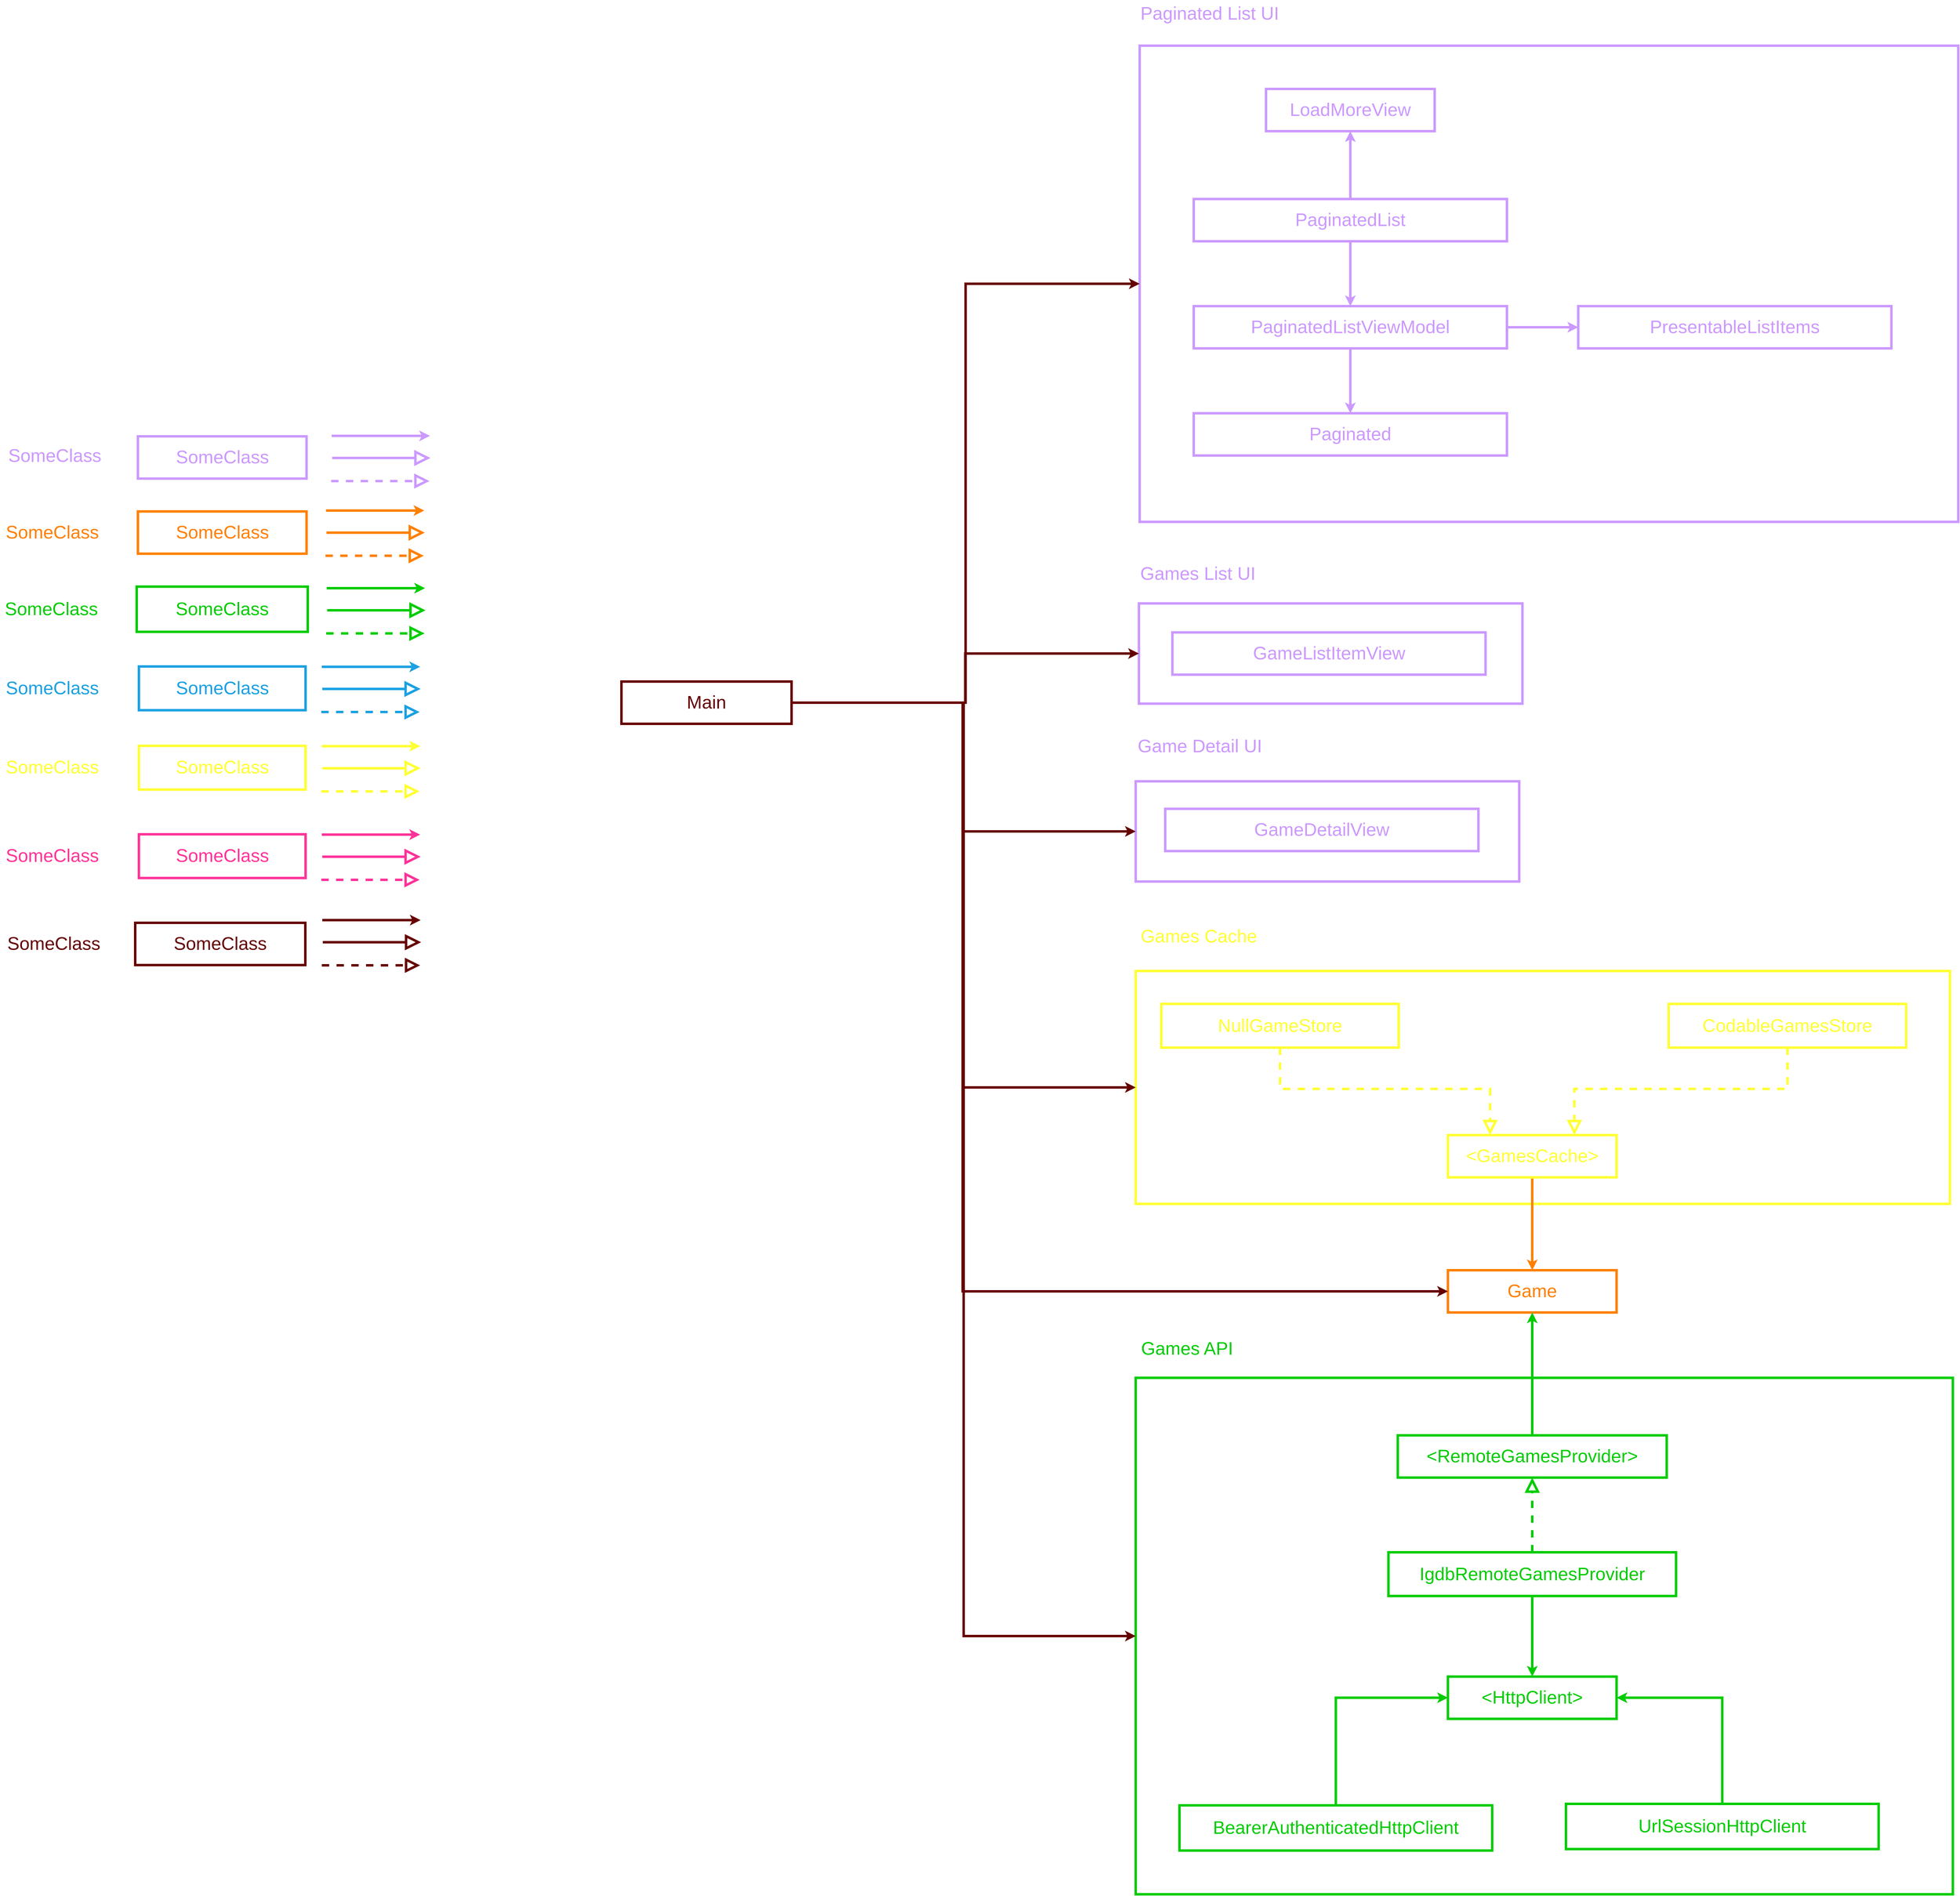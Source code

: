<mxfile version="24.7.17">
  <diagram name="Page-1" id="X3og-asE43kT5YsG8Jkc">
    <mxGraphModel dx="8285" dy="-1290" grid="0" gridSize="10" guides="1" tooltips="1" connect="1" arrows="1" fold="1" page="0" pageScale="1" pageWidth="827" pageHeight="1169" math="0" shadow="0">
      <root>
        <mxCell id="0" />
        <mxCell id="1" parent="0" />
        <mxCell id="KV3NmUAngy8o2BTdmjp3-123" value="&lt;p&gt;&lt;br&gt;&lt;/p&gt;" style="rounded=0;whiteSpace=wrap;html=1;strokeWidth=5;fontSize=37;fontColor=#00CC00;fillColor=none;strokeColor=#00CC00;align=center;verticalAlign=middle;fontFamily=Helvetica;labelBackgroundColor=none;" vertex="1" parent="1">
          <mxGeometry x="-1698" y="6642" width="1662" height="1051" as="geometry" />
        </mxCell>
        <mxCell id="KV3NmUAngy8o2BTdmjp3-120" value="" style="rounded=0;whiteSpace=wrap;html=1;strokeWidth=5;fontSize=37;fillColor=none;strokeColor=#FFFF33;fontColor=#FFFF33;" vertex="1" parent="1">
          <mxGeometry x="-1698" y="5814" width="1656" height="474" as="geometry" />
        </mxCell>
        <mxCell id="KV3NmUAngy8o2BTdmjp3-112" value="" style="rounded=0;whiteSpace=wrap;html=1;strokeWidth=5;fontSize=37;fontColor=#CC99FF;fillColor=none;strokeColor=#CC99FF;align=center;verticalAlign=middle;fontFamily=Helvetica;labelBackgroundColor=none;" vertex="1" parent="1">
          <mxGeometry x="-1690" y="3931" width="1665" height="969" as="geometry" />
        </mxCell>
        <mxCell id="KV3NmUAngy8o2BTdmjp3-113" value="" style="rounded=0;whiteSpace=wrap;html=1;strokeWidth=5;fontSize=37;fontColor=#CC99FF;fillColor=none;strokeColor=#CC99FF;align=center;verticalAlign=middle;fontFamily=Helvetica;labelBackgroundColor=none;" vertex="1" parent="1">
          <mxGeometry x="-1698" y="5428" width="780" height="204" as="geometry" />
        </mxCell>
        <mxCell id="KV3NmUAngy8o2BTdmjp3-114" value="" style="rounded=0;whiteSpace=wrap;html=1;strokeWidth=5;fontSize=37;fontColor=#CC99FF;fillColor=none;strokeColor=#CC99FF;align=center;verticalAlign=middle;fontFamily=Helvetica;labelBackgroundColor=none;" vertex="1" parent="1">
          <mxGeometry x="-1691.5" y="5066" width="780" height="204" as="geometry" />
        </mxCell>
        <mxCell id="JtYDWJb6QTkTJbxfIMOF-1" value="SomeClass" style="rounded=0;whiteSpace=wrap;html=1;strokeWidth=5;fontSize=37;fontColor=#1BA1E2;fillColor=none;strokeColor=#1BA1E2;" parent="1" vertex="1">
          <mxGeometry x="-3725.5" y="5194.33" width="339" height="89" as="geometry" />
        </mxCell>
        <mxCell id="JtYDWJb6QTkTJbxfIMOF-2" value="&lt;p&gt;SomeClass&lt;/p&gt;" style="rounded=0;whiteSpace=wrap;html=1;strokeWidth=5;fontSize=37;fontColor=#FF8000;fillColor=none;strokeColor=#FF8000;" parent="1" vertex="1">
          <mxGeometry x="-3727.5" y="4878.83" width="343" height="86" as="geometry" />
        </mxCell>
        <mxCell id="JtYDWJb6QTkTJbxfIMOF-3" value="SomeClass" style="rounded=0;whiteSpace=wrap;html=1;strokeWidth=5;fontSize=37;fontColor=#00CC00;labelBackgroundColor=none;fillColor=none;strokeColor=#00CC00;" parent="1" vertex="1">
          <mxGeometry x="-3730.0" y="5031.83" width="348" height="92" as="geometry" />
        </mxCell>
        <mxCell id="JtYDWJb6QTkTJbxfIMOF-4" style="edgeStyle=orthogonalEdgeStyle;rounded=0;html=1;jettySize=auto;orthogonalLoop=1;strokeColor=#CC99FF;strokeWidth=5;fontSize=37;fontColor=#1BA1E2;endArrow=block;endFill=0;endSize=20;" parent="1" edge="1">
          <mxGeometry relative="1" as="geometry">
            <mxPoint x="-3332.5" y="4770.0" as="sourcePoint" />
            <mxPoint x="-3132.5" y="4770.0" as="targetPoint" />
            <Array as="points" />
          </mxGeometry>
        </mxCell>
        <mxCell id="JtYDWJb6QTkTJbxfIMOF-5" style="edgeStyle=orthogonalEdgeStyle;rounded=0;html=1;jettySize=auto;orthogonalLoop=1;strokeWidth=5;fontSize=37;fontColor=#FF8000;endArrow=block;endFill=0;endSize=18;dashed=1;strokeColor=#CC99FF;" parent="1" edge="1">
          <mxGeometry relative="1" as="geometry">
            <mxPoint x="-3334.5" y="4817.0" as="sourcePoint" />
            <mxPoint x="-3134.5" y="4817.0" as="targetPoint" />
            <Array as="points" />
          </mxGeometry>
        </mxCell>
        <mxCell id="JtYDWJb6QTkTJbxfIMOF-6" style="edgeStyle=orthogonalEdgeStyle;rounded=0;html=1;jettySize=auto;orthogonalLoop=1;strokeWidth=5;fontSize=37;endArrow=classic;fontColor=#CC99FF;strokeColor=#CC99FF;" parent="1" edge="1">
          <mxGeometry relative="1" as="geometry">
            <mxPoint x="-3333.5" y="4725.0" as="sourcePoint" />
            <mxPoint x="-3133.5" y="4725.0" as="targetPoint" />
            <Array as="points" />
          </mxGeometry>
        </mxCell>
        <mxCell id="JtYDWJb6QTkTJbxfIMOF-7" style="edgeStyle=orthogonalEdgeStyle;rounded=0;html=1;jettySize=auto;orthogonalLoop=1;strokeWidth=5;fontSize=37;fontColor=#1BA1E2;endArrow=block;endFill=0;endSize=20;strokeColor=#FF8000;" parent="1" edge="1">
          <mxGeometry relative="1" as="geometry">
            <mxPoint x="-3344.0" y="4922.0" as="sourcePoint" />
            <mxPoint x="-3144.0" y="4922.0" as="targetPoint" />
            <Array as="points" />
          </mxGeometry>
        </mxCell>
        <mxCell id="JtYDWJb6QTkTJbxfIMOF-8" style="edgeStyle=orthogonalEdgeStyle;rounded=0;html=1;jettySize=auto;orthogonalLoop=1;strokeWidth=5;fontSize=37;fontColor=#FF8000;endArrow=block;endFill=0;endSize=18;dashed=1;strokeColor=#FF8000;" parent="1" edge="1">
          <mxGeometry relative="1" as="geometry">
            <mxPoint x="-3346.0" y="4969.0" as="sourcePoint" />
            <mxPoint x="-3146.0" y="4969.0" as="targetPoint" />
            <Array as="points" />
          </mxGeometry>
        </mxCell>
        <mxCell id="JtYDWJb6QTkTJbxfIMOF-9" style="edgeStyle=orthogonalEdgeStyle;rounded=0;html=1;jettySize=auto;orthogonalLoop=1;strokeWidth=5;fontSize=37;endArrow=classic;fontColor=#CC99FF;strokeColor=#FF8000;align=center;verticalAlign=middle;fontFamily=Helvetica;labelBackgroundColor=default;" parent="1" edge="1">
          <mxGeometry relative="1" as="geometry">
            <mxPoint x="-3345.0" y="4877.0" as="sourcePoint" />
            <mxPoint x="-3145.0" y="4877.0" as="targetPoint" />
            <Array as="points" />
          </mxGeometry>
        </mxCell>
        <mxCell id="JtYDWJb6QTkTJbxfIMOF-10" style="edgeStyle=orthogonalEdgeStyle;rounded=0;html=1;jettySize=auto;orthogonalLoop=1;strokeWidth=5;fontSize=37;fontColor=#1BA1E2;endArrow=block;endFill=0;endSize=20;strokeColor=#00CC00;" parent="1" edge="1">
          <mxGeometry relative="1" as="geometry">
            <mxPoint x="-3342.5" y="5080.0" as="sourcePoint" />
            <mxPoint x="-3142.5" y="5080.0" as="targetPoint" />
            <Array as="points" />
          </mxGeometry>
        </mxCell>
        <mxCell id="JtYDWJb6QTkTJbxfIMOF-11" style="edgeStyle=orthogonalEdgeStyle;rounded=0;html=1;jettySize=auto;orthogonalLoop=1;strokeWidth=5;fontSize=37;fontColor=#FF8000;endArrow=block;endFill=0;endSize=18;dashed=1;strokeColor=#00CC00;" parent="1" edge="1">
          <mxGeometry relative="1" as="geometry">
            <mxPoint x="-3344.5" y="5127.0" as="sourcePoint" />
            <mxPoint x="-3144.5" y="5127.0" as="targetPoint" />
            <Array as="points" />
          </mxGeometry>
        </mxCell>
        <mxCell id="JtYDWJb6QTkTJbxfIMOF-12" style="edgeStyle=orthogonalEdgeStyle;rounded=0;html=1;jettySize=auto;orthogonalLoop=1;strokeWidth=5;fontSize=37;endArrow=classic;fontColor=#CC99FF;strokeColor=#00CC00;" parent="1" edge="1">
          <mxGeometry relative="1" as="geometry">
            <mxPoint x="-3343.5" y="5035.0" as="sourcePoint" />
            <mxPoint x="-3143.5" y="5035.0" as="targetPoint" />
            <Array as="points" />
          </mxGeometry>
        </mxCell>
        <mxCell id="JtYDWJb6QTkTJbxfIMOF-13" style="edgeStyle=orthogonalEdgeStyle;rounded=0;html=1;jettySize=auto;orthogonalLoop=1;strokeWidth=5;fontSize=37;fontColor=#1BA1E2;endArrow=block;endFill=0;endSize=20;strokeColor=#1BA1E2;" parent="1" edge="1">
          <mxGeometry relative="1" as="geometry">
            <mxPoint x="-3352.5" y="5240.0" as="sourcePoint" />
            <mxPoint x="-3152.5" y="5240.0" as="targetPoint" />
            <Array as="points" />
          </mxGeometry>
        </mxCell>
        <mxCell id="JtYDWJb6QTkTJbxfIMOF-14" style="edgeStyle=orthogonalEdgeStyle;rounded=0;html=1;jettySize=auto;orthogonalLoop=1;strokeWidth=5;fontSize=37;fontColor=#FF8000;endArrow=block;endFill=0;endSize=18;dashed=1;strokeColor=#1BA1E2;" parent="1" edge="1">
          <mxGeometry relative="1" as="geometry">
            <mxPoint x="-3354.5" y="5287.0" as="sourcePoint" />
            <mxPoint x="-3154.5" y="5287.0" as="targetPoint" />
            <Array as="points" />
          </mxGeometry>
        </mxCell>
        <mxCell id="JtYDWJb6QTkTJbxfIMOF-15" style="edgeStyle=orthogonalEdgeStyle;rounded=0;html=1;jettySize=auto;orthogonalLoop=1;strokeWidth=5;fontSize=37;endArrow=classic;fontColor=#CC99FF;strokeColor=#1BA1E2;" parent="1" edge="1">
          <mxGeometry relative="1" as="geometry">
            <mxPoint x="-3353.5" y="5195.0" as="sourcePoint" />
            <mxPoint x="-3153.5" y="5195.0" as="targetPoint" />
            <Array as="points" />
          </mxGeometry>
        </mxCell>
        <mxCell id="JtYDWJb6QTkTJbxfIMOF-16" value="SomeClass" style="rounded=0;whiteSpace=wrap;html=1;strokeWidth=5;fontSize=37;fillColor=none;strokeColor=#FFFF33;fontColor=#FFFF33;" parent="1" vertex="1">
          <mxGeometry x="-3725.5" y="5355.83" width="339" height="89" as="geometry" />
        </mxCell>
        <mxCell id="JtYDWJb6QTkTJbxfIMOF-17" style="edgeStyle=orthogonalEdgeStyle;rounded=0;html=1;jettySize=auto;orthogonalLoop=1;strokeWidth=5;fontSize=37;fontColor=#1BA1E2;endArrow=block;endFill=0;endSize=20;strokeColor=#FFFF33;" parent="1" edge="1">
          <mxGeometry relative="1" as="geometry">
            <mxPoint x="-3352.5" y="5401.5" as="sourcePoint" />
            <mxPoint x="-3152.5" y="5401.5" as="targetPoint" />
            <Array as="points" />
          </mxGeometry>
        </mxCell>
        <mxCell id="JtYDWJb6QTkTJbxfIMOF-18" style="edgeStyle=orthogonalEdgeStyle;rounded=0;html=1;jettySize=auto;orthogonalLoop=1;strokeWidth=5;fontSize=37;fontColor=#FF8000;endArrow=block;endFill=0;endSize=18;dashed=1;strokeColor=#FFFF33;" parent="1" edge="1">
          <mxGeometry relative="1" as="geometry">
            <mxPoint x="-3354.5" y="5448.5" as="sourcePoint" />
            <mxPoint x="-3154.5" y="5448.5" as="targetPoint" />
            <Array as="points" />
          </mxGeometry>
        </mxCell>
        <mxCell id="JtYDWJb6QTkTJbxfIMOF-19" style="edgeStyle=orthogonalEdgeStyle;rounded=0;html=1;jettySize=auto;orthogonalLoop=1;strokeWidth=5;fontSize=37;endArrow=classic;fontColor=#CC99FF;strokeColor=#FFFF33;" parent="1" edge="1">
          <mxGeometry relative="1" as="geometry">
            <mxPoint x="-3353.5" y="5356.5" as="sourcePoint" />
            <mxPoint x="-3153.5" y="5356.5" as="targetPoint" />
            <Array as="points" />
          </mxGeometry>
        </mxCell>
        <mxCell id="JtYDWJb6QTkTJbxfIMOF-20" value="SomeClass" style="rounded=0;whiteSpace=wrap;html=1;strokeWidth=5;fontSize=37;fillColor=none;strokeColor=#FF3399;fontColor=#FF3399;" parent="1" vertex="1">
          <mxGeometry x="-3725.5" y="5535.83" width="339" height="89" as="geometry" />
        </mxCell>
        <mxCell id="JtYDWJb6QTkTJbxfIMOF-21" style="edgeStyle=orthogonalEdgeStyle;rounded=0;html=1;jettySize=auto;orthogonalLoop=1;strokeWidth=5;fontSize=37;endArrow=block;endFill=0;endSize=20;strokeColor=#FF3399;fontColor=#FF3399;" parent="1" edge="1">
          <mxGeometry relative="1" as="geometry">
            <mxPoint x="-3352.5" y="5581.5" as="sourcePoint" />
            <mxPoint x="-3152.5" y="5581.5" as="targetPoint" />
            <Array as="points" />
          </mxGeometry>
        </mxCell>
        <mxCell id="JtYDWJb6QTkTJbxfIMOF-22" style="edgeStyle=orthogonalEdgeStyle;rounded=0;html=1;jettySize=auto;orthogonalLoop=1;strokeWidth=5;fontSize=37;endArrow=block;endFill=0;endSize=18;dashed=1;strokeColor=#FF3399;fontColor=#FF3399;" parent="1" edge="1">
          <mxGeometry relative="1" as="geometry">
            <mxPoint x="-3354.5" y="5628.5" as="sourcePoint" />
            <mxPoint x="-3154.5" y="5628.5" as="targetPoint" />
            <Array as="points" />
          </mxGeometry>
        </mxCell>
        <mxCell id="JtYDWJb6QTkTJbxfIMOF-23" style="edgeStyle=orthogonalEdgeStyle;rounded=0;html=1;jettySize=auto;orthogonalLoop=1;strokeWidth=5;fontSize=37;endArrow=classic;strokeColor=#FF3399;fontColor=#FF3399;" parent="1" edge="1">
          <mxGeometry relative="1" as="geometry">
            <mxPoint x="-3353.5" y="5536.5" as="sourcePoint" />
            <mxPoint x="-3153.5" y="5536.5" as="targetPoint" />
            <Array as="points" />
          </mxGeometry>
        </mxCell>
        <mxCell id="JtYDWJb6QTkTJbxfIMOF-24" value="&lt;span style=&quot;font-size: 37px;&quot;&gt;SomeClass&lt;/span&gt;" style="text;html=1;align=center;verticalAlign=middle;resizable=0;points=[];autosize=1;strokeColor=none;fillColor=none;fontColor=#FF8000;" parent="1" vertex="1">
          <mxGeometry x="-4006" y="4893.83" width="207" height="56" as="geometry" />
        </mxCell>
        <mxCell id="JtYDWJb6QTkTJbxfIMOF-25" value="&lt;span style=&quot;font-size: 37px;&quot;&gt;SomeClass&lt;/span&gt;" style="text;html=1;align=center;verticalAlign=middle;resizable=0;points=[];autosize=1;strokeColor=none;fillColor=none;fontColor=#00CC00;" parent="1" vertex="1">
          <mxGeometry x="-4008" y="5049.83" width="207" height="56" as="geometry" />
        </mxCell>
        <mxCell id="JtYDWJb6QTkTJbxfIMOF-26" value="&lt;span style=&quot;font-size: 37px;&quot;&gt;SomeClass&lt;/span&gt;" style="text;html=1;align=center;verticalAlign=middle;resizable=0;points=[];autosize=1;strokeColor=none;fillColor=none;fontColor=#1BA1E2;" parent="1" vertex="1">
          <mxGeometry x="-4006" y="5210.83" width="207" height="56" as="geometry" />
        </mxCell>
        <mxCell id="JtYDWJb6QTkTJbxfIMOF-28" value="&lt;span style=&quot;font-size: 37px;&quot;&gt;SomeClass&lt;/span&gt;" style="text;html=1;align=center;verticalAlign=middle;resizable=0;points=[];autosize=1;strokeColor=none;fillColor=none;fontColor=#FF3399;" parent="1" vertex="1">
          <mxGeometry x="-4006" y="5552.33" width="207" height="56" as="geometry" />
        </mxCell>
        <mxCell id="JtYDWJb6QTkTJbxfIMOF-29" value="SomeClass" style="rounded=0;whiteSpace=wrap;html=1;strokeWidth=5;fontSize=37;fontColor=#CC99FF;fillColor=none;strokeColor=#CC99FF;align=center;verticalAlign=middle;fontFamily=Helvetica;labelBackgroundColor=none;" parent="1" vertex="1">
          <mxGeometry x="-3727.5" y="4726.0" width="343" height="86" as="geometry" />
        </mxCell>
        <mxCell id="JtYDWJb6QTkTJbxfIMOF-30" value="&lt;p&gt;SomeClass&lt;/p&gt;" style="rounded=0;whiteSpace=wrap;html=1;strokeWidth=5;fontSize=37;fontColor=#660000;fillColor=none;strokeColor=#660000;align=center;verticalAlign=middle;fontFamily=Helvetica;labelBackgroundColor=none;" parent="1" vertex="1">
          <mxGeometry x="-3733" y="5716" width="346" height="86" as="geometry" />
        </mxCell>
        <mxCell id="JtYDWJb6QTkTJbxfIMOF-31" style="edgeStyle=orthogonalEdgeStyle;rounded=0;html=1;jettySize=auto;orthogonalLoop=1;strokeWidth=5;fontSize=37;endArrow=block;endFill=0;endSize=20;strokeColor=#660000;fontColor=#660000;" parent="1" edge="1">
          <mxGeometry relative="1" as="geometry">
            <mxPoint x="-3351.5" y="5755.5" as="sourcePoint" />
            <mxPoint x="-3151.5" y="5755.5" as="targetPoint" />
            <Array as="points" />
          </mxGeometry>
        </mxCell>
        <mxCell id="JtYDWJb6QTkTJbxfIMOF-32" style="edgeStyle=orthogonalEdgeStyle;rounded=0;html=1;jettySize=auto;orthogonalLoop=1;strokeWidth=5;fontSize=37;endArrow=block;endFill=0;endSize=18;dashed=1;strokeColor=#660000;fontColor=#660000;" parent="1" edge="1">
          <mxGeometry relative="1" as="geometry">
            <mxPoint x="-3353.5" y="5802.5" as="sourcePoint" />
            <mxPoint x="-3153.5" y="5802.5" as="targetPoint" />
            <Array as="points" />
          </mxGeometry>
        </mxCell>
        <mxCell id="JtYDWJb6QTkTJbxfIMOF-33" style="edgeStyle=orthogonalEdgeStyle;rounded=0;html=1;jettySize=auto;orthogonalLoop=1;strokeWidth=5;fontSize=37;endArrow=classic;strokeColor=#660000;fontColor=#660000;" parent="1" edge="1">
          <mxGeometry relative="1" as="geometry">
            <mxPoint x="-3352.5" y="5710.5" as="sourcePoint" />
            <mxPoint x="-3152.5" y="5710.5" as="targetPoint" />
            <Array as="points" />
          </mxGeometry>
        </mxCell>
        <mxCell id="JtYDWJb6QTkTJbxfIMOF-34" value="&lt;span style=&quot;font-size: 37px;&quot;&gt;SomeClass&lt;/span&gt;" style="text;html=1;align=center;verticalAlign=middle;resizable=0;points=[];autosize=1;strokeColor=none;fillColor=none;fontColor=#CC99FF;fontFamily=Helvetica;fontSize=37;labelBackgroundColor=default;" parent="1" vertex="1">
          <mxGeometry x="-4001" y="4738" width="207" height="56" as="geometry" />
        </mxCell>
        <mxCell id="JtYDWJb6QTkTJbxfIMOF-35" value="&lt;span style=&quot;font-size: 37px;&quot;&gt;SomeClass&lt;/span&gt;" style="text;html=1;align=center;verticalAlign=middle;resizable=0;points=[];autosize=1;strokeColor=none;fillColor=none;fontColor=#660000;fontFamily=Helvetica;fontSize=37;labelBackgroundColor=none;" parent="1" vertex="1">
          <mxGeometry x="-4003" y="5731" width="207" height="56" as="geometry" />
        </mxCell>
        <mxCell id="KV3NmUAngy8o2BTdmjp3-74" value="LoadMoreView" style="rounded=0;whiteSpace=wrap;html=1;strokeWidth=5;fontSize=37;fontColor=#CC99FF;fillColor=none;strokeColor=#CC99FF;align=center;verticalAlign=middle;fontFamily=Helvetica;labelBackgroundColor=none;" vertex="1" parent="1">
          <mxGeometry x="-1433.0" y="4019.0" width="343" height="86" as="geometry" />
        </mxCell>
        <mxCell id="KV3NmUAngy8o2BTdmjp3-75" style="edgeStyle=orthogonalEdgeStyle;rounded=0;orthogonalLoop=1;jettySize=auto;html=1;exitX=0.5;exitY=1;exitDx=0;exitDy=0;entryX=0.5;entryY=0;entryDx=0;entryDy=0;strokeColor=#CC99FF;strokeWidth=5;align=center;verticalAlign=middle;fontFamily=Helvetica;fontSize=37;fontColor=#CC99FF;labelBackgroundColor=default;endArrow=classic;" edge="1" parent="1" source="KV3NmUAngy8o2BTdmjp3-77" target="KV3NmUAngy8o2BTdmjp3-79">
          <mxGeometry relative="1" as="geometry" />
        </mxCell>
        <mxCell id="KV3NmUAngy8o2BTdmjp3-76" style="edgeStyle=orthogonalEdgeStyle;rounded=0;orthogonalLoop=1;jettySize=auto;html=1;exitX=1;exitY=0.5;exitDx=0;exitDy=0;entryX=0;entryY=0.5;entryDx=0;entryDy=0;strokeColor=#CC99FF;strokeWidth=5;align=center;verticalAlign=middle;fontFamily=Helvetica;fontSize=37;fontColor=#CC99FF;labelBackgroundColor=default;endArrow=classic;" edge="1" parent="1" source="KV3NmUAngy8o2BTdmjp3-77" target="KV3NmUAngy8o2BTdmjp3-84">
          <mxGeometry relative="1" as="geometry" />
        </mxCell>
        <mxCell id="KV3NmUAngy8o2BTdmjp3-77" value="PaginatedListViewModel" style="rounded=0;whiteSpace=wrap;html=1;strokeWidth=5;fontSize=37;fontColor=#CC99FF;fillColor=none;strokeColor=#CC99FF;align=center;verticalAlign=middle;fontFamily=Helvetica;labelBackgroundColor=none;" vertex="1" parent="1">
          <mxGeometry x="-1580" y="4461" width="637" height="86" as="geometry" />
        </mxCell>
        <mxCell id="KV3NmUAngy8o2BTdmjp3-79" value="Paginated" style="rounded=0;whiteSpace=wrap;html=1;strokeWidth=5;fontSize=37;fontColor=#CC99FF;fillColor=none;strokeColor=#CC99FF;align=center;verticalAlign=middle;fontFamily=Helvetica;labelBackgroundColor=none;" vertex="1" parent="1">
          <mxGeometry x="-1580" y="4679" width="637" height="86" as="geometry" />
        </mxCell>
        <mxCell id="KV3NmUAngy8o2BTdmjp3-80" style="edgeStyle=orthogonalEdgeStyle;rounded=0;orthogonalLoop=1;jettySize=auto;html=1;exitX=0.5;exitY=1;exitDx=0;exitDy=0;entryX=0.5;entryY=0;entryDx=0;entryDy=0;strokeColor=#CC99FF;strokeWidth=5;align=center;verticalAlign=middle;fontFamily=Helvetica;fontSize=37;fontColor=#CC99FF;labelBackgroundColor=default;endArrow=classic;" edge="1" parent="1" source="KV3NmUAngy8o2BTdmjp3-83" target="KV3NmUAngy8o2BTdmjp3-77">
          <mxGeometry relative="1" as="geometry" />
        </mxCell>
        <mxCell id="KV3NmUAngy8o2BTdmjp3-102" style="edgeStyle=orthogonalEdgeStyle;rounded=0;orthogonalLoop=1;jettySize=auto;html=1;exitX=0.5;exitY=0;exitDx=0;exitDy=0;entryX=0.5;entryY=1;entryDx=0;entryDy=0;strokeColor=#CC99FF;strokeWidth=5;align=center;verticalAlign=middle;fontFamily=Helvetica;fontSize=37;fontColor=#CC99FF;labelBackgroundColor=default;endArrow=classic;" edge="1" parent="1" source="KV3NmUAngy8o2BTdmjp3-83" target="KV3NmUAngy8o2BTdmjp3-74">
          <mxGeometry relative="1" as="geometry" />
        </mxCell>
        <mxCell id="KV3NmUAngy8o2BTdmjp3-83" value="PaginatedList" style="rounded=0;whiteSpace=wrap;html=1;strokeWidth=5;fontSize=37;fontColor=#CC99FF;fillColor=none;strokeColor=#CC99FF;align=center;verticalAlign=middle;fontFamily=Helvetica;labelBackgroundColor=none;" vertex="1" parent="1">
          <mxGeometry x="-1580" y="4243" width="637" height="86" as="geometry" />
        </mxCell>
        <mxCell id="KV3NmUAngy8o2BTdmjp3-84" value="PresentableListItems" style="rounded=0;whiteSpace=wrap;html=1;strokeWidth=5;fontSize=37;fontColor=#CC99FF;fillColor=none;strokeColor=#CC99FF;align=center;verticalAlign=middle;fontFamily=Helvetica;labelBackgroundColor=none;" vertex="1" parent="1">
          <mxGeometry x="-798" y="4461" width="637" height="86" as="geometry" />
        </mxCell>
        <mxCell id="KV3NmUAngy8o2BTdmjp3-85" value="&lt;p&gt;Game&lt;/p&gt;" style="rounded=0;whiteSpace=wrap;html=1;strokeWidth=5;fontSize=37;fontColor=#FF8000;fillColor=none;strokeColor=#FF8000;" vertex="1" parent="1">
          <mxGeometry x="-1063.0" y="6423.0" width="343" height="86" as="geometry" />
        </mxCell>
        <mxCell id="KV3NmUAngy8o2BTdmjp3-86" style="edgeStyle=orthogonalEdgeStyle;rounded=0;orthogonalLoop=1;jettySize=auto;html=1;exitX=0.5;exitY=0;exitDx=0;exitDy=0;entryX=0;entryY=0.5;entryDx=0;entryDy=0;strokeColor=#00CC00;strokeWidth=5;align=center;verticalAlign=middle;fontFamily=Helvetica;fontSize=37;fontColor=#CC99FF;labelBackgroundColor=default;endArrow=classic;" edge="1" parent="1" source="KV3NmUAngy8o2BTdmjp3-87" target="KV3NmUAngy8o2BTdmjp3-88">
          <mxGeometry relative="1" as="geometry" />
        </mxCell>
        <mxCell id="KV3NmUAngy8o2BTdmjp3-87" value="BearerAuthenticatedHttpClient" style="rounded=0;whiteSpace=wrap;html=1;strokeWidth=5;fontSize=37;fontColor=#00CC00;labelBackgroundColor=none;fillColor=none;strokeColor=#00CC00;" vertex="1" parent="1">
          <mxGeometry x="-1609" y="7512" width="636" height="92" as="geometry" />
        </mxCell>
        <mxCell id="KV3NmUAngy8o2BTdmjp3-88" value="&lt;p&gt;&amp;lt;HttpClient&amp;gt;&lt;/p&gt;" style="rounded=0;whiteSpace=wrap;html=1;strokeWidth=5;fontSize=37;fontColor=#00CC00;fillColor=none;strokeColor=#00CC00;align=center;verticalAlign=middle;fontFamily=Helvetica;labelBackgroundColor=none;" vertex="1" parent="1">
          <mxGeometry x="-1063.0" y="7250.0" width="343" height="86" as="geometry" />
        </mxCell>
        <mxCell id="KV3NmUAngy8o2BTdmjp3-107" style="edgeStyle=orthogonalEdgeStyle;rounded=0;orthogonalLoop=1;jettySize=auto;html=1;exitX=0.5;exitY=1;exitDx=0;exitDy=0;entryX=0.75;entryY=0;entryDx=0;entryDy=0;dashed=1;strokeColor=#FFFF33;strokeWidth=5;align=center;verticalAlign=middle;fontFamily=Helvetica;fontSize=37;fontColor=#FF8000;labelBackgroundColor=default;endArrow=block;endFill=0;endSize=18;" edge="1" parent="1" source="KV3NmUAngy8o2BTdmjp3-89" target="KV3NmUAngy8o2BTdmjp3-91">
          <mxGeometry relative="1" as="geometry" />
        </mxCell>
        <mxCell id="KV3NmUAngy8o2BTdmjp3-89" value="CodableGamesStore" style="rounded=0;whiteSpace=wrap;html=1;strokeWidth=5;fontSize=37;fillColor=none;strokeColor=#FFFF33;fontColor=#FFFF33;" vertex="1" parent="1">
          <mxGeometry x="-614" y="5881" width="483" height="89" as="geometry" />
        </mxCell>
        <mxCell id="KV3NmUAngy8o2BTdmjp3-106" style="edgeStyle=orthogonalEdgeStyle;rounded=0;orthogonalLoop=1;jettySize=auto;html=1;exitX=0.5;exitY=1;exitDx=0;exitDy=0;entryX=0.25;entryY=0;entryDx=0;entryDy=0;dashed=1;strokeColor=#FFFF33;strokeWidth=5;align=center;verticalAlign=middle;fontFamily=Helvetica;fontSize=37;fontColor=#FF8000;labelBackgroundColor=default;endArrow=block;endFill=0;endSize=18;" edge="1" parent="1" source="KV3NmUAngy8o2BTdmjp3-90" target="KV3NmUAngy8o2BTdmjp3-91">
          <mxGeometry relative="1" as="geometry" />
        </mxCell>
        <mxCell id="KV3NmUAngy8o2BTdmjp3-90" value="NullGameStore" style="rounded=0;whiteSpace=wrap;html=1;strokeWidth=5;fontSize=37;fillColor=none;strokeColor=#FFFF33;fontColor=#FFFF33;" vertex="1" parent="1">
          <mxGeometry x="-1646" y="5881" width="483" height="89" as="geometry" />
        </mxCell>
        <mxCell id="KV3NmUAngy8o2BTdmjp3-103" style="edgeStyle=orthogonalEdgeStyle;rounded=0;orthogonalLoop=1;jettySize=auto;html=1;exitX=0.5;exitY=1;exitDx=0;exitDy=0;strokeColor=#FF8000;strokeWidth=5;align=center;verticalAlign=middle;fontFamily=Helvetica;fontSize=37;fontColor=#CC99FF;labelBackgroundColor=default;endArrow=classic;" edge="1" parent="1" source="KV3NmUAngy8o2BTdmjp3-91" target="KV3NmUAngy8o2BTdmjp3-85">
          <mxGeometry relative="1" as="geometry" />
        </mxCell>
        <mxCell id="KV3NmUAngy8o2BTdmjp3-91" value="&lt;p&gt;&amp;lt;GamesCache&amp;gt;&lt;/p&gt;" style="rounded=0;whiteSpace=wrap;html=1;strokeWidth=5;fontSize=37;fontColor=#FFFF33;fillColor=none;strokeColor=#FFFF33;align=center;verticalAlign=middle;fontFamily=Helvetica;" vertex="1" parent="1">
          <mxGeometry x="-1063.0" y="6148.0" width="343" height="86" as="geometry" />
        </mxCell>
        <mxCell id="KV3NmUAngy8o2BTdmjp3-93" style="edgeStyle=orthogonalEdgeStyle;rounded=0;orthogonalLoop=1;jettySize=auto;html=1;exitX=0.5;exitY=0;exitDx=0;exitDy=0;entryX=0.5;entryY=1;entryDx=0;entryDy=0;dashed=1;strokeColor=#00CC00;strokeWidth=5;align=center;verticalAlign=middle;fontFamily=Helvetica;fontSize=37;fontColor=#FF8000;labelBackgroundColor=default;endArrow=block;endFill=0;endSize=18;" edge="1" parent="1" source="KV3NmUAngy8o2BTdmjp3-95" target="KV3NmUAngy8o2BTdmjp3-97">
          <mxGeometry relative="1" as="geometry" />
        </mxCell>
        <mxCell id="KV3NmUAngy8o2BTdmjp3-94" style="edgeStyle=orthogonalEdgeStyle;rounded=0;orthogonalLoop=1;jettySize=auto;html=1;exitX=0.5;exitY=1;exitDx=0;exitDy=0;entryX=0.5;entryY=0;entryDx=0;entryDy=0;strokeColor=#00CC00;strokeWidth=5;align=center;verticalAlign=middle;fontFamily=Helvetica;fontSize=37;fontColor=#CC99FF;labelBackgroundColor=default;endArrow=classic;" edge="1" parent="1" source="KV3NmUAngy8o2BTdmjp3-95" target="KV3NmUAngy8o2BTdmjp3-88">
          <mxGeometry relative="1" as="geometry" />
        </mxCell>
        <mxCell id="KV3NmUAngy8o2BTdmjp3-95" value="IgdbRemoteGamesProvider" style="rounded=0;whiteSpace=wrap;html=1;strokeWidth=5;fontSize=37;fillColor=none;strokeColor=#00CC00;fontColor=#00CC00;align=center;verticalAlign=middle;fontFamily=Helvetica;labelBackgroundColor=none;" vertex="1" parent="1">
          <mxGeometry x="-1184" y="6997" width="585" height="89" as="geometry" />
        </mxCell>
        <mxCell id="KV3NmUAngy8o2BTdmjp3-125" style="edgeStyle=orthogonalEdgeStyle;rounded=0;orthogonalLoop=1;jettySize=auto;html=1;exitX=0.5;exitY=0;exitDx=0;exitDy=0;entryX=0.5;entryY=1;entryDx=0;entryDy=0;strokeColor=#00CC00;strokeWidth=5;align=center;verticalAlign=middle;fontFamily=Helvetica;fontSize=37;fontColor=#CC99FF;labelBackgroundColor=default;endArrow=classic;" edge="1" parent="1" source="KV3NmUAngy8o2BTdmjp3-97" target="KV3NmUAngy8o2BTdmjp3-85">
          <mxGeometry relative="1" as="geometry" />
        </mxCell>
        <mxCell id="KV3NmUAngy8o2BTdmjp3-97" value="&lt;p&gt;&amp;lt;RemoteGamesProvider&amp;gt;&lt;/p&gt;" style="rounded=0;whiteSpace=wrap;html=1;strokeWidth=5;fontSize=37;fontColor=#00CC00;fillColor=none;strokeColor=#00CC00;align=center;verticalAlign=middle;fontFamily=Helvetica;labelBackgroundColor=none;" vertex="1" parent="1">
          <mxGeometry x="-1165" y="6759" width="547" height="86" as="geometry" />
        </mxCell>
        <mxCell id="KV3NmUAngy8o2BTdmjp3-99" style="edgeStyle=orthogonalEdgeStyle;rounded=0;orthogonalLoop=1;jettySize=auto;html=1;exitX=0.5;exitY=0;exitDx=0;exitDy=0;entryX=1;entryY=0.5;entryDx=0;entryDy=0;strokeColor=#00CC00;strokeWidth=5;align=center;verticalAlign=middle;fontFamily=Helvetica;fontSize=37;fontColor=#CC99FF;labelBackgroundColor=default;endArrow=classic;" edge="1" parent="1" source="KV3NmUAngy8o2BTdmjp3-100" target="KV3NmUAngy8o2BTdmjp3-88">
          <mxGeometry relative="1" as="geometry" />
        </mxCell>
        <mxCell id="KV3NmUAngy8o2BTdmjp3-100" value="UrlSessionHttpClient" style="rounded=0;whiteSpace=wrap;html=1;strokeWidth=5;fontSize=37;fontColor=#00CC00;labelBackgroundColor=none;fillColor=none;strokeColor=#00CC00;" vertex="1" parent="1">
          <mxGeometry x="-823" y="7509" width="636" height="92" as="geometry" />
        </mxCell>
        <mxCell id="KV3NmUAngy8o2BTdmjp3-109" value="GameDetailView" style="rounded=0;whiteSpace=wrap;html=1;strokeWidth=5;fontSize=37;fontColor=#CC99FF;fillColor=none;strokeColor=#CC99FF;align=center;verticalAlign=middle;fontFamily=Helvetica;labelBackgroundColor=none;" vertex="1" parent="1">
          <mxGeometry x="-1638" y="5484" width="637" height="86" as="geometry" />
        </mxCell>
        <mxCell id="KV3NmUAngy8o2BTdmjp3-110" value="GameListItemView" style="rounded=0;whiteSpace=wrap;html=1;strokeWidth=5;fontSize=37;fontColor=#CC99FF;fillColor=none;strokeColor=#CC99FF;align=center;verticalAlign=middle;fontFamily=Helvetica;labelBackgroundColor=none;" vertex="1" parent="1">
          <mxGeometry x="-1623.5" y="5125" width="637" height="86" as="geometry" />
        </mxCell>
        <mxCell id="KV3NmUAngy8o2BTdmjp3-138" style="edgeStyle=orthogonalEdgeStyle;rounded=0;orthogonalLoop=1;jettySize=auto;html=1;exitX=1;exitY=0.5;exitDx=0;exitDy=0;entryX=0;entryY=0.5;entryDx=0;entryDy=0;strokeColor=#660000;strokeWidth=5;align=center;verticalAlign=middle;fontFamily=Helvetica;fontSize=37;fontColor=#660000;labelBackgroundColor=default;endArrow=classic;" edge="1" parent="1" source="KV3NmUAngy8o2BTdmjp3-111" target="KV3NmUAngy8o2BTdmjp3-114">
          <mxGeometry relative="1" as="geometry" />
        </mxCell>
        <mxCell id="KV3NmUAngy8o2BTdmjp3-139" style="edgeStyle=orthogonalEdgeStyle;rounded=0;orthogonalLoop=1;jettySize=auto;html=1;exitX=1;exitY=0.5;exitDx=0;exitDy=0;entryX=0;entryY=0.5;entryDx=0;entryDy=0;strokeColor=#660000;strokeWidth=5;align=center;verticalAlign=middle;fontFamily=Helvetica;fontSize=37;fontColor=#660000;labelBackgroundColor=default;endArrow=classic;" edge="1" parent="1" source="KV3NmUAngy8o2BTdmjp3-111" target="KV3NmUAngy8o2BTdmjp3-112">
          <mxGeometry relative="1" as="geometry" />
        </mxCell>
        <mxCell id="KV3NmUAngy8o2BTdmjp3-140" style="edgeStyle=orthogonalEdgeStyle;rounded=0;orthogonalLoop=1;jettySize=auto;html=1;exitX=1;exitY=0.5;exitDx=0;exitDy=0;entryX=0;entryY=0.5;entryDx=0;entryDy=0;strokeColor=#660000;strokeWidth=5;align=center;verticalAlign=middle;fontFamily=Helvetica;fontSize=37;fontColor=#660000;labelBackgroundColor=default;endArrow=classic;" edge="1" parent="1" source="KV3NmUAngy8o2BTdmjp3-111" target="KV3NmUAngy8o2BTdmjp3-113">
          <mxGeometry relative="1" as="geometry" />
        </mxCell>
        <mxCell id="KV3NmUAngy8o2BTdmjp3-141" style="edgeStyle=orthogonalEdgeStyle;rounded=0;orthogonalLoop=1;jettySize=auto;html=1;exitX=1;exitY=0.5;exitDx=0;exitDy=0;entryX=0;entryY=0.5;entryDx=0;entryDy=0;strokeColor=#660000;strokeWidth=5;align=center;verticalAlign=middle;fontFamily=Helvetica;fontSize=37;fontColor=#660000;labelBackgroundColor=default;endArrow=classic;" edge="1" parent="1" source="KV3NmUAngy8o2BTdmjp3-111" target="KV3NmUAngy8o2BTdmjp3-120">
          <mxGeometry relative="1" as="geometry" />
        </mxCell>
        <mxCell id="KV3NmUAngy8o2BTdmjp3-142" style="edgeStyle=orthogonalEdgeStyle;rounded=0;orthogonalLoop=1;jettySize=auto;html=1;exitX=1;exitY=0.5;exitDx=0;exitDy=0;entryX=0;entryY=0.5;entryDx=0;entryDy=0;strokeColor=#660000;strokeWidth=5;align=center;verticalAlign=middle;fontFamily=Helvetica;fontSize=37;fontColor=#660000;labelBackgroundColor=default;endArrow=classic;" edge="1" parent="1" source="KV3NmUAngy8o2BTdmjp3-111" target="KV3NmUAngy8o2BTdmjp3-85">
          <mxGeometry relative="1" as="geometry">
            <Array as="points">
              <mxPoint x="-2050" y="5268" />
              <mxPoint x="-2050" y="6466" />
            </Array>
          </mxGeometry>
        </mxCell>
        <mxCell id="KV3NmUAngy8o2BTdmjp3-143" style="edgeStyle=orthogonalEdgeStyle;rounded=0;orthogonalLoop=1;jettySize=auto;html=1;exitX=1;exitY=0.5;exitDx=0;exitDy=0;entryX=0;entryY=0.5;entryDx=0;entryDy=0;strokeColor=#660000;strokeWidth=5;align=center;verticalAlign=middle;fontFamily=Helvetica;fontSize=37;fontColor=#660000;labelBackgroundColor=default;endArrow=classic;" edge="1" parent="1" source="KV3NmUAngy8o2BTdmjp3-111" target="KV3NmUAngy8o2BTdmjp3-123">
          <mxGeometry relative="1" as="geometry" />
        </mxCell>
        <mxCell id="KV3NmUAngy8o2BTdmjp3-111" value="&lt;p&gt;Main&lt;/p&gt;" style="rounded=0;whiteSpace=wrap;html=1;strokeWidth=5;fontSize=37;fontColor=#660000;fillColor=none;strokeColor=#660000;align=center;verticalAlign=middle;fontFamily=Helvetica;labelBackgroundColor=none;" vertex="1" parent="1">
          <mxGeometry x="-2744" y="5225" width="346" height="86" as="geometry" />
        </mxCell>
        <mxCell id="KV3NmUAngy8o2BTdmjp3-115" value="&lt;span style=&quot;font-size: 37px;&quot;&gt;Paginated List UI&lt;/span&gt;" style="text;html=1;align=center;verticalAlign=middle;resizable=0;points=[];autosize=1;strokeColor=none;fillColor=none;fontColor=#CC99FF;fontFamily=Helvetica;fontSize=37;labelBackgroundColor=default;" vertex="1" parent="1">
          <mxGeometry x="-1698" y="3838" width="300" height="56" as="geometry" />
        </mxCell>
        <mxCell id="KV3NmUAngy8o2BTdmjp3-116" value="&lt;span style=&quot;font-size: 37px;&quot;&gt;Game Detail UI&lt;/span&gt;" style="text;html=1;align=center;verticalAlign=middle;resizable=0;points=[];autosize=1;strokeColor=none;fillColor=none;fontColor=#CC99FF;fontFamily=Helvetica;fontSize=37;labelBackgroundColor=default;" vertex="1" parent="1">
          <mxGeometry x="-1704" y="5329" width="271" height="56" as="geometry" />
        </mxCell>
        <mxCell id="KV3NmUAngy8o2BTdmjp3-117" value="&lt;span style=&quot;font-size: 37px;&quot;&gt;Games List UI&lt;/span&gt;" style="text;html=1;align=center;verticalAlign=middle;resizable=0;points=[];autosize=1;strokeColor=none;fillColor=none;fontColor=#CC99FF;fontFamily=Helvetica;fontSize=37;labelBackgroundColor=default;" vertex="1" parent="1">
          <mxGeometry x="-1698" y="4978" width="252" height="56" as="geometry" />
        </mxCell>
        <mxCell id="KV3NmUAngy8o2BTdmjp3-121" value="&lt;span style=&quot;font-size: 37px;&quot;&gt;SomeClass&lt;/span&gt;" style="text;html=1;align=center;verticalAlign=middle;resizable=0;points=[];autosize=1;strokeColor=none;fillColor=none;fontColor=#FFFF33;fontFamily=Helvetica;fontSize=37;" vertex="1" parent="1">
          <mxGeometry x="-4006" y="5372.33" width="207" height="56" as="geometry" />
        </mxCell>
        <mxCell id="KV3NmUAngy8o2BTdmjp3-122" value="&lt;span style=&quot;font-size: 37px;&quot;&gt;Games Cache&lt;/span&gt;" style="text;html=1;align=center;verticalAlign=middle;resizable=0;points=[];autosize=1;strokeColor=none;fillColor=none;fontColor=#FFFF33;fontFamily=Helvetica;fontSize=37;" vertex="1" parent="1">
          <mxGeometry x="-1697" y="5716" width="254" height="56" as="geometry" />
        </mxCell>
        <mxCell id="KV3NmUAngy8o2BTdmjp3-124" value="&lt;span style=&quot;font-size: 37px;&quot;&gt;Games API&lt;/span&gt;" style="text;html=1;align=center;verticalAlign=middle;resizable=0;points=[];autosize=1;strokeColor=none;fillColor=none;fontColor=#00CC00;" vertex="1" parent="1">
          <mxGeometry x="-1697" y="6555" width="205" height="56" as="geometry" />
        </mxCell>
      </root>
    </mxGraphModel>
  </diagram>
</mxfile>
